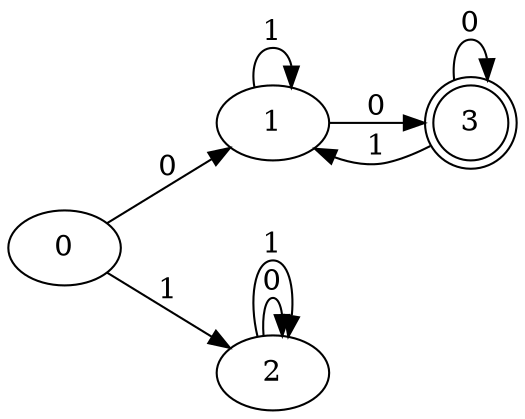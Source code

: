 digraph Automata {
	rankdir=LR
	0 [label=0]
	0 -> 1 [label=0]
	0 -> 2 [label=1]
	1 [label=1]
	1 -> 3 [label=0]
	1 -> 1 [label=1]
	2 [label=2]
	2 -> 2 [label=0]
	2 -> 2 [label=1]
	3 [label=3 shape=doublecircle]
	3 -> 3 [label=0]
	3 -> 1 [label=1]
}
